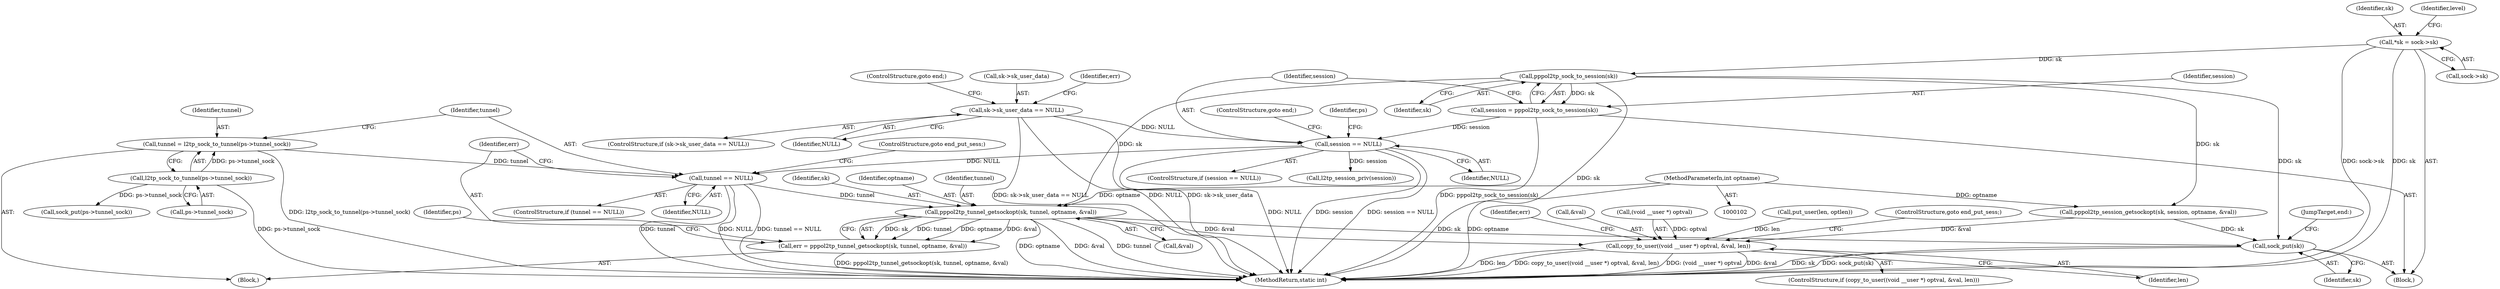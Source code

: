 digraph "0_linux_3cf521f7dc87c031617fd47e4b7aa2593c2f3daf@API" {
"1000200" [label="(Call,pppol2tp_tunnel_getsockopt(sk, tunnel, optname, &val))"];
"1000159" [label="(Call,pppol2tp_sock_to_session(sk))"];
"1000110" [label="(Call,*sk = sock->sk)"];
"1000194" [label="(Call,tunnel == NULL)"];
"1000187" [label="(Call,tunnel = l2tp_sock_to_tunnel(ps->tunnel_sock))"];
"1000189" [label="(Call,l2tp_sock_to_tunnel(ps->tunnel_sock))"];
"1000162" [label="(Call,session == NULL)"];
"1000157" [label="(Call,session = pppol2tp_sock_to_session(sk))"];
"1000147" [label="(Call,sk->sk_user_data == NULL)"];
"1000105" [label="(MethodParameterIn,int optname)"];
"1000198" [label="(Call,err = pppol2tp_tunnel_getsockopt(sk, tunnel, optname, &val))"];
"1000229" [label="(Call,copy_to_user((void __user *) optval, &val, len))"];
"1000241" [label="(Call,sock_put(sk))"];
"1000165" [label="(ControlStructure,goto end;)"];
"1000197" [label="(ControlStructure,goto end_put_sess;)"];
"1000241" [label="(Call,sock_put(sk))"];
"1000146" [label="(ControlStructure,if (sk->sk_user_data == NULL))"];
"1000243" [label="(JumpTarget,end:)"];
"1000112" [label="(Call,sock->sk)"];
"1000164" [label="(Identifier,NULL)"];
"1000242" [label="(Identifier,sk)"];
"1000230" [label="(Call,(void __user *) optval)"];
"1000229" [label="(Call,copy_to_user((void __user *) optval, &val, len))"];
"1000195" [label="(Identifier,tunnel)"];
"1000235" [label="(Identifier,len)"];
"1000200" [label="(Call,pppol2tp_tunnel_getsockopt(sk, tunnel, optname, &val))"];
"1000194" [label="(Call,tunnel == NULL)"];
"1000152" [label="(ControlStructure,goto end;)"];
"1000148" [label="(Call,sk->sk_user_data)"];
"1000111" [label="(Identifier,sk)"];
"1000233" [label="(Call,&val)"];
"1000206" [label="(Call,sock_put(ps->tunnel_sock))"];
"1000160" [label="(Identifier,sk)"];
"1000187" [label="(Call,tunnel = l2tp_sock_to_tunnel(ps->tunnel_sock))"];
"1000147" [label="(Call,sk->sk_user_data == NULL)"];
"1000213" [label="(Call,pppol2tp_session_getsockopt(sk, session, optname, &val))"];
"1000108" [label="(Block,)"];
"1000158" [label="(Identifier,session)"];
"1000198" [label="(Call,err = pppol2tp_tunnel_getsockopt(sk, tunnel, optname, &val))"];
"1000224" [label="(Call,put_user(len, optlen))"];
"1000208" [label="(Identifier,ps)"];
"1000154" [label="(Identifier,err)"];
"1000203" [label="(Identifier,optname)"];
"1000151" [label="(Identifier,NULL)"];
"1000110" [label="(Call,*sk = sock->sk)"];
"1000193" [label="(ControlStructure,if (tunnel == NULL))"];
"1000199" [label="(Identifier,err)"];
"1000190" [label="(Call,ps->tunnel_sock)"];
"1000236" [label="(ControlStructure,goto end_put_sess;)"];
"1000246" [label="(MethodReturn,static int)"];
"1000167" [label="(Identifier,ps)"];
"1000162" [label="(Call,session == NULL)"];
"1000202" [label="(Identifier,tunnel)"];
"1000188" [label="(Identifier,tunnel)"];
"1000105" [label="(MethodParameterIn,int optname)"];
"1000204" [label="(Call,&val)"];
"1000123" [label="(Identifier,level)"];
"1000201" [label="(Identifier,sk)"];
"1000157" [label="(Call,session = pppol2tp_sock_to_session(sk))"];
"1000161" [label="(ControlStructure,if (session == NULL))"];
"1000228" [label="(ControlStructure,if (copy_to_user((void __user *) optval, &val, len)))"];
"1000196" [label="(Identifier,NULL)"];
"1000189" [label="(Call,l2tp_sock_to_tunnel(ps->tunnel_sock))"];
"1000238" [label="(Identifier,err)"];
"1000159" [label="(Call,pppol2tp_sock_to_session(sk))"];
"1000168" [label="(Call,l2tp_session_priv(session))"];
"1000182" [label="(Block,)"];
"1000163" [label="(Identifier,session)"];
"1000200" -> "1000198"  [label="AST: "];
"1000200" -> "1000204"  [label="CFG: "];
"1000201" -> "1000200"  [label="AST: "];
"1000202" -> "1000200"  [label="AST: "];
"1000203" -> "1000200"  [label="AST: "];
"1000204" -> "1000200"  [label="AST: "];
"1000198" -> "1000200"  [label="CFG: "];
"1000200" -> "1000246"  [label="DDG: optname"];
"1000200" -> "1000246"  [label="DDG: &val"];
"1000200" -> "1000246"  [label="DDG: tunnel"];
"1000200" -> "1000198"  [label="DDG: sk"];
"1000200" -> "1000198"  [label="DDG: tunnel"];
"1000200" -> "1000198"  [label="DDG: optname"];
"1000200" -> "1000198"  [label="DDG: &val"];
"1000159" -> "1000200"  [label="DDG: sk"];
"1000194" -> "1000200"  [label="DDG: tunnel"];
"1000105" -> "1000200"  [label="DDG: optname"];
"1000200" -> "1000229"  [label="DDG: &val"];
"1000200" -> "1000241"  [label="DDG: sk"];
"1000159" -> "1000157"  [label="AST: "];
"1000159" -> "1000160"  [label="CFG: "];
"1000160" -> "1000159"  [label="AST: "];
"1000157" -> "1000159"  [label="CFG: "];
"1000159" -> "1000246"  [label="DDG: sk"];
"1000159" -> "1000157"  [label="DDG: sk"];
"1000110" -> "1000159"  [label="DDG: sk"];
"1000159" -> "1000213"  [label="DDG: sk"];
"1000159" -> "1000241"  [label="DDG: sk"];
"1000110" -> "1000108"  [label="AST: "];
"1000110" -> "1000112"  [label="CFG: "];
"1000111" -> "1000110"  [label="AST: "];
"1000112" -> "1000110"  [label="AST: "];
"1000123" -> "1000110"  [label="CFG: "];
"1000110" -> "1000246"  [label="DDG: sock->sk"];
"1000110" -> "1000246"  [label="DDG: sk"];
"1000194" -> "1000193"  [label="AST: "];
"1000194" -> "1000196"  [label="CFG: "];
"1000195" -> "1000194"  [label="AST: "];
"1000196" -> "1000194"  [label="AST: "];
"1000197" -> "1000194"  [label="CFG: "];
"1000199" -> "1000194"  [label="CFG: "];
"1000194" -> "1000246"  [label="DDG: tunnel == NULL"];
"1000194" -> "1000246"  [label="DDG: tunnel"];
"1000194" -> "1000246"  [label="DDG: NULL"];
"1000187" -> "1000194"  [label="DDG: tunnel"];
"1000162" -> "1000194"  [label="DDG: NULL"];
"1000187" -> "1000182"  [label="AST: "];
"1000187" -> "1000189"  [label="CFG: "];
"1000188" -> "1000187"  [label="AST: "];
"1000189" -> "1000187"  [label="AST: "];
"1000195" -> "1000187"  [label="CFG: "];
"1000187" -> "1000246"  [label="DDG: l2tp_sock_to_tunnel(ps->tunnel_sock)"];
"1000189" -> "1000187"  [label="DDG: ps->tunnel_sock"];
"1000189" -> "1000190"  [label="CFG: "];
"1000190" -> "1000189"  [label="AST: "];
"1000189" -> "1000246"  [label="DDG: ps->tunnel_sock"];
"1000189" -> "1000206"  [label="DDG: ps->tunnel_sock"];
"1000162" -> "1000161"  [label="AST: "];
"1000162" -> "1000164"  [label="CFG: "];
"1000163" -> "1000162"  [label="AST: "];
"1000164" -> "1000162"  [label="AST: "];
"1000165" -> "1000162"  [label="CFG: "];
"1000167" -> "1000162"  [label="CFG: "];
"1000162" -> "1000246"  [label="DDG: NULL"];
"1000162" -> "1000246"  [label="DDG: session"];
"1000162" -> "1000246"  [label="DDG: session == NULL"];
"1000157" -> "1000162"  [label="DDG: session"];
"1000147" -> "1000162"  [label="DDG: NULL"];
"1000162" -> "1000168"  [label="DDG: session"];
"1000157" -> "1000108"  [label="AST: "];
"1000158" -> "1000157"  [label="AST: "];
"1000163" -> "1000157"  [label="CFG: "];
"1000157" -> "1000246"  [label="DDG: pppol2tp_sock_to_session(sk)"];
"1000147" -> "1000146"  [label="AST: "];
"1000147" -> "1000151"  [label="CFG: "];
"1000148" -> "1000147"  [label="AST: "];
"1000151" -> "1000147"  [label="AST: "];
"1000152" -> "1000147"  [label="CFG: "];
"1000154" -> "1000147"  [label="CFG: "];
"1000147" -> "1000246"  [label="DDG: NULL"];
"1000147" -> "1000246"  [label="DDG: sk->sk_user_data"];
"1000147" -> "1000246"  [label="DDG: sk->sk_user_data == NULL"];
"1000105" -> "1000102"  [label="AST: "];
"1000105" -> "1000246"  [label="DDG: optname"];
"1000105" -> "1000213"  [label="DDG: optname"];
"1000198" -> "1000182"  [label="AST: "];
"1000199" -> "1000198"  [label="AST: "];
"1000208" -> "1000198"  [label="CFG: "];
"1000198" -> "1000246"  [label="DDG: pppol2tp_tunnel_getsockopt(sk, tunnel, optname, &val)"];
"1000229" -> "1000228"  [label="AST: "];
"1000229" -> "1000235"  [label="CFG: "];
"1000230" -> "1000229"  [label="AST: "];
"1000233" -> "1000229"  [label="AST: "];
"1000235" -> "1000229"  [label="AST: "];
"1000236" -> "1000229"  [label="CFG: "];
"1000238" -> "1000229"  [label="CFG: "];
"1000229" -> "1000246"  [label="DDG: &val"];
"1000229" -> "1000246"  [label="DDG: len"];
"1000229" -> "1000246"  [label="DDG: copy_to_user((void __user *) optval, &val, len)"];
"1000229" -> "1000246"  [label="DDG: (void __user *) optval"];
"1000230" -> "1000229"  [label="DDG: optval"];
"1000213" -> "1000229"  [label="DDG: &val"];
"1000224" -> "1000229"  [label="DDG: len"];
"1000241" -> "1000108"  [label="AST: "];
"1000241" -> "1000242"  [label="CFG: "];
"1000242" -> "1000241"  [label="AST: "];
"1000243" -> "1000241"  [label="CFG: "];
"1000241" -> "1000246"  [label="DDG: sk"];
"1000241" -> "1000246"  [label="DDG: sock_put(sk)"];
"1000213" -> "1000241"  [label="DDG: sk"];
}
